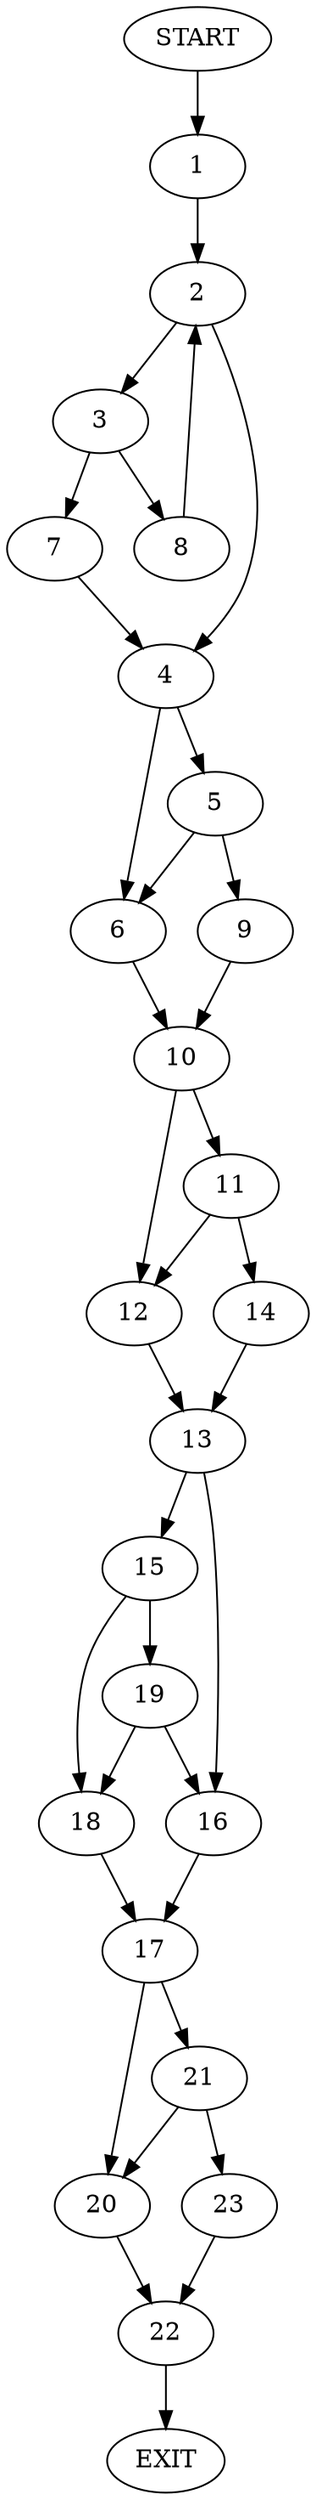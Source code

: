 digraph {
0 [label="START"]
24 [label="EXIT"]
0 -> 1
1 -> 2
2 -> 3
2 -> 4
4 -> 5
4 -> 6
3 -> 7
3 -> 8
7 -> 4
8 -> 2
5 -> 9
5 -> 6
6 -> 10
9 -> 10
10 -> 11
10 -> 12
12 -> 13
11 -> 14
11 -> 12
14 -> 13
13 -> 15
13 -> 16
16 -> 17
15 -> 18
15 -> 19
19 -> 18
19 -> 16
18 -> 17
17 -> 20
17 -> 21
20 -> 22
21 -> 20
21 -> 23
23 -> 22
22 -> 24
}
